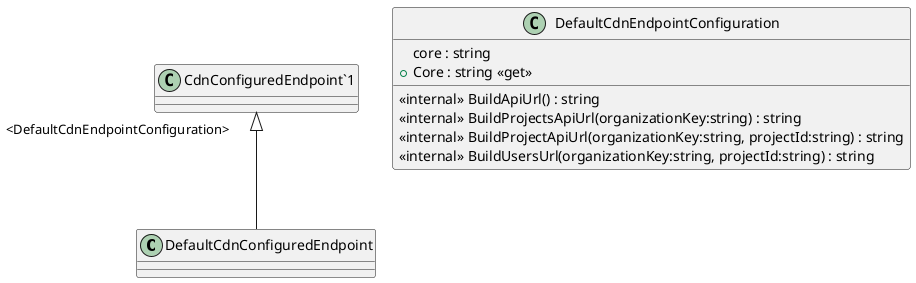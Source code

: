 @startuml
class DefaultCdnConfiguredEndpoint {
}
class DefaultCdnEndpointConfiguration {
    core : string
    + Core : string <<get>>
    <<internal>> BuildApiUrl() : string
    <<internal>> BuildProjectsApiUrl(organizationKey:string) : string
    <<internal>> BuildProjectApiUrl(organizationKey:string, projectId:string) : string
    <<internal>> BuildUsersUrl(organizationKey:string, projectId:string) : string
}
"CdnConfiguredEndpoint`1" "<DefaultCdnEndpointConfiguration>" <|-- DefaultCdnConfiguredEndpoint
@enduml
